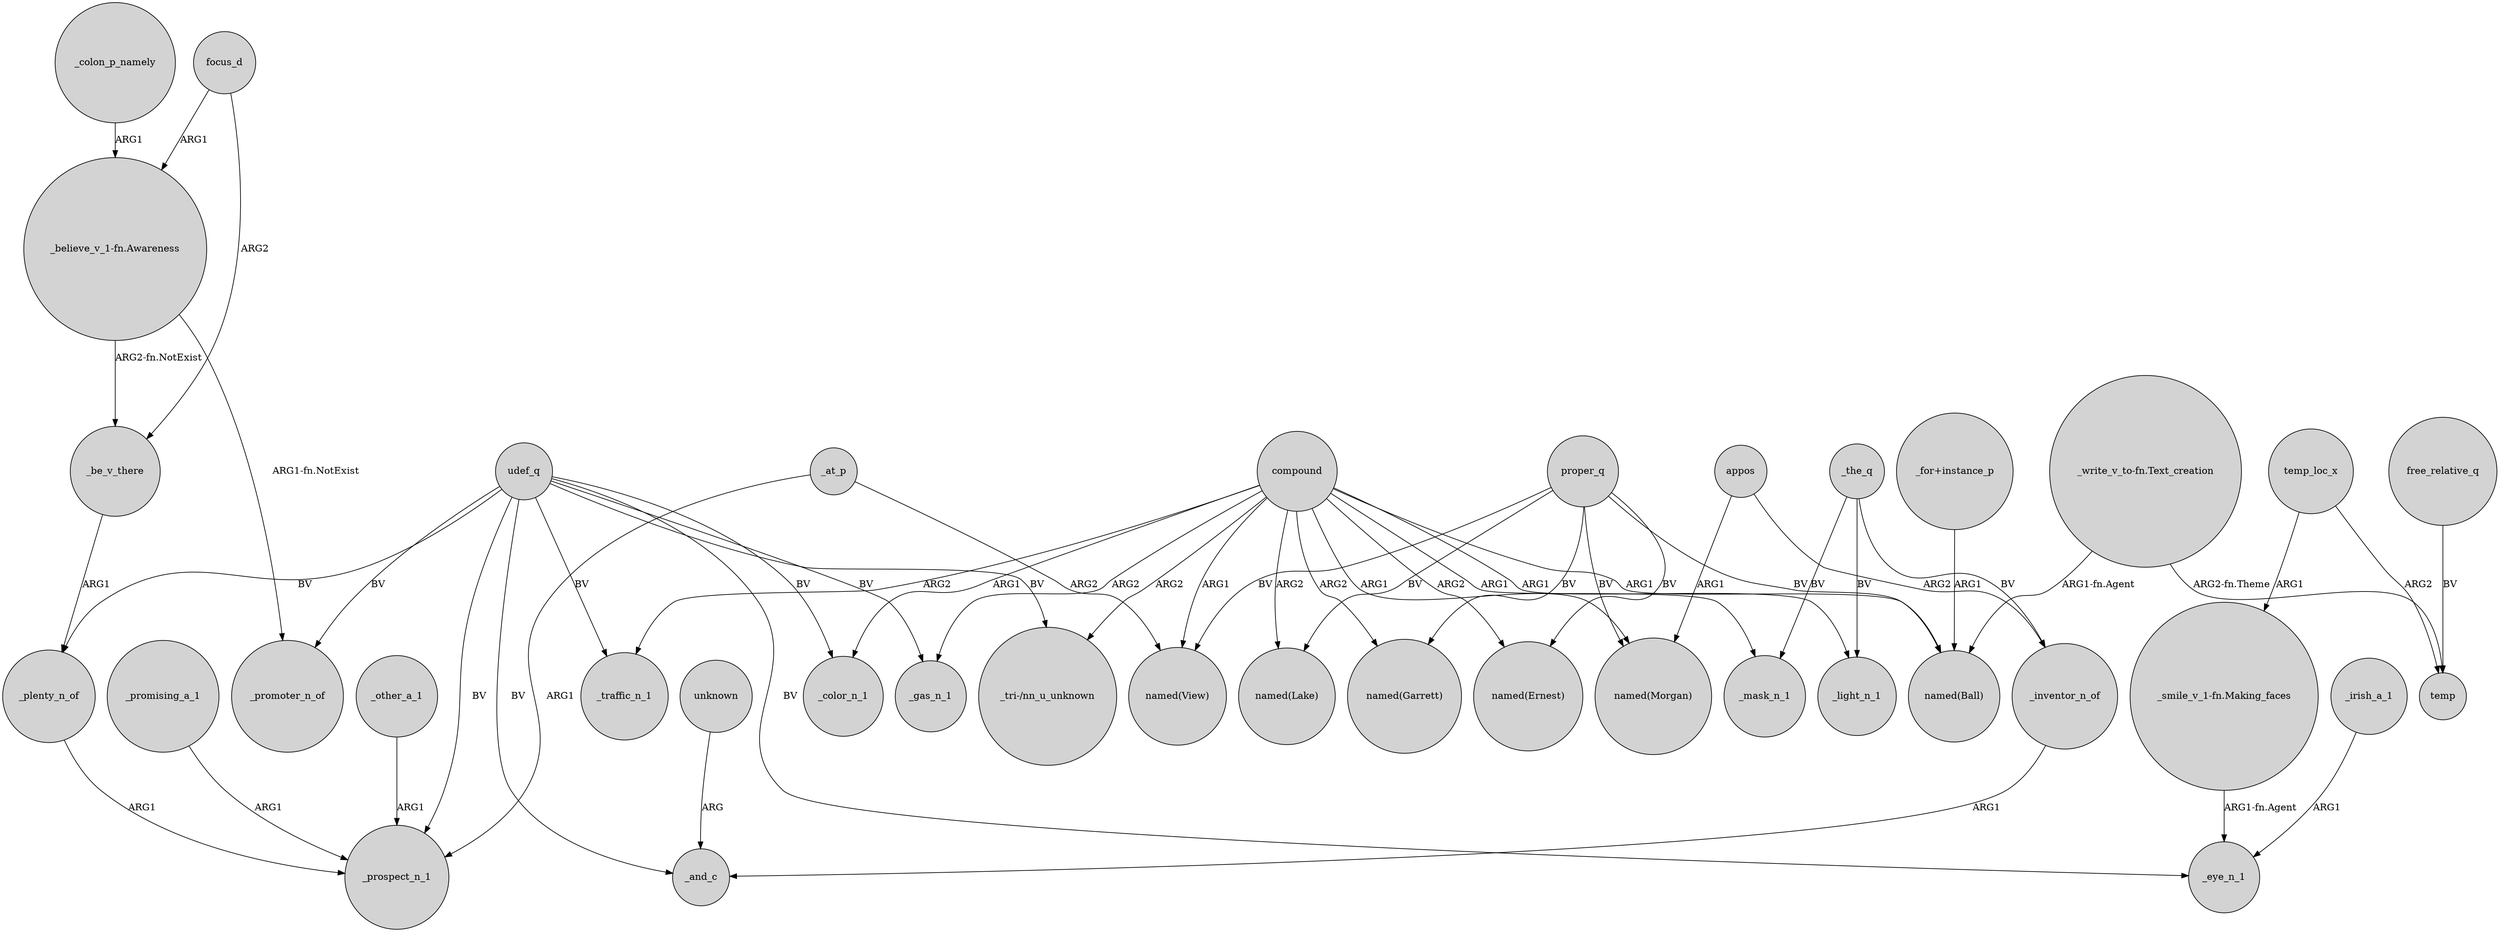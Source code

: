 digraph {
	node [shape=circle style=filled]
	compound -> "named(Ernest)" [label=ARG2]
	compound -> "_tri-/nn_u_unknown" [label=ARG2]
	appos -> "named(Morgan)" [label=ARG1]
	free_relative_q -> temp [label=BV]
	_at_p -> _prospect_n_1 [label=ARG1]
	compound -> "named(Lake)" [label=ARG2]
	compound -> _traffic_n_1 [label=ARG2]
	compound -> _color_n_1 [label=ARG1]
	proper_q -> "named(Morgan)" [label=BV]
	"_for+instance_p" -> "named(Ball)" [label=ARG1]
	appos -> _inventor_n_of [label=ARG2]
	udef_q -> _color_n_1 [label=BV]
	udef_q -> "_tri-/nn_u_unknown" [label=BV]
	proper_q -> "named(Lake)" [label=BV]
	_colon_p_namely -> "_believe_v_1-fn.Awareness" [label=ARG1]
	compound -> _gas_n_1 [label=ARG2]
	udef_q -> _eye_n_1 [label=BV]
	proper_q -> "named(Garrett)" [label=BV]
	udef_q -> _promoter_n_of [label=BV]
	_the_q -> _mask_n_1 [label=BV]
	compound -> "named(Ball)" [label=ARG1]
	temp_loc_x -> temp [label=ARG2]
	udef_q -> _plenty_n_of [label=BV]
	unknown -> _and_c [label=ARG]
	_inventor_n_of -> _and_c [label=ARG1]
	compound -> _light_n_1 [label=ARG1]
	_plenty_n_of -> _prospect_n_1 [label=ARG1]
	compound -> _mask_n_1 [label=ARG1]
	proper_q -> "named(Ernest)" [label=BV]
	_at_p -> "named(View)" [label=ARG2]
	"_believe_v_1-fn.Awareness" -> _promoter_n_of [label="ARG1-fn.NotExist"]
	udef_q -> _gas_n_1 [label=BV]
	_be_v_there -> _plenty_n_of [label=ARG1]
	_the_q -> _light_n_1 [label=BV]
	"_write_v_to-fn.Text_creation" -> "named(Ball)" [label="ARG1-fn.Agent"]
	compound -> "named(View)" [label=ARG1]
	"_smile_v_1-fn.Making_faces" -> _eye_n_1 [label="ARG1-fn.Agent"]
	compound -> "named(Morgan)" [label=ARG1]
	"_believe_v_1-fn.Awareness" -> _be_v_there [label="ARG2-fn.NotExist"]
	"_write_v_to-fn.Text_creation" -> temp [label="ARG2-fn.Theme"]
	udef_q -> _traffic_n_1 [label=BV]
	_the_q -> _inventor_n_of [label=BV]
	_promising_a_1 -> _prospect_n_1 [label=ARG1]
	temp_loc_x -> "_smile_v_1-fn.Making_faces" [label=ARG1]
	proper_q -> "named(Ball)" [label=BV]
	_irish_a_1 -> _eye_n_1 [label=ARG1]
	udef_q -> _and_c [label=BV]
	focus_d -> "_believe_v_1-fn.Awareness" [label=ARG1]
	udef_q -> _prospect_n_1 [label=BV]
	_other_a_1 -> _prospect_n_1 [label=ARG1]
	compound -> "named(Garrett)" [label=ARG2]
	focus_d -> _be_v_there [label=ARG2]
	proper_q -> "named(View)" [label=BV]
}
